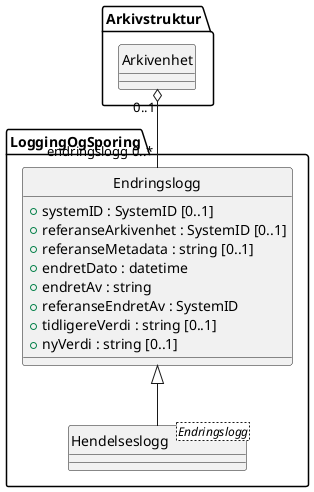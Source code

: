 @startuml
skinparam nodesep 100
hide circle
class LoggingOgSporing.Endringslogg {
  +systemID : SystemID [0..1]
  +referanseArkivenhet : SystemID [0..1]
  +referanseMetadata : string [0..1]
  +endretDato : datetime
  +endretAv : string
  +referanseEndretAv : SystemID
  +tidligereVerdi : string [0..1]
  +nyVerdi : string [0..1]
}
class Arkivstruktur.Arkivenhet {
}
Arkivstruktur.Arkivenhet "0..1" o-- "endringslogg 0..*" LoggingOgSporing.Endringslogg
class LoggingOgSporing.Hendelseslogg <Endringslogg> {
}
LoggingOgSporing.Endringslogg <|-- LoggingOgSporing.Hendelseslogg
@enduml
